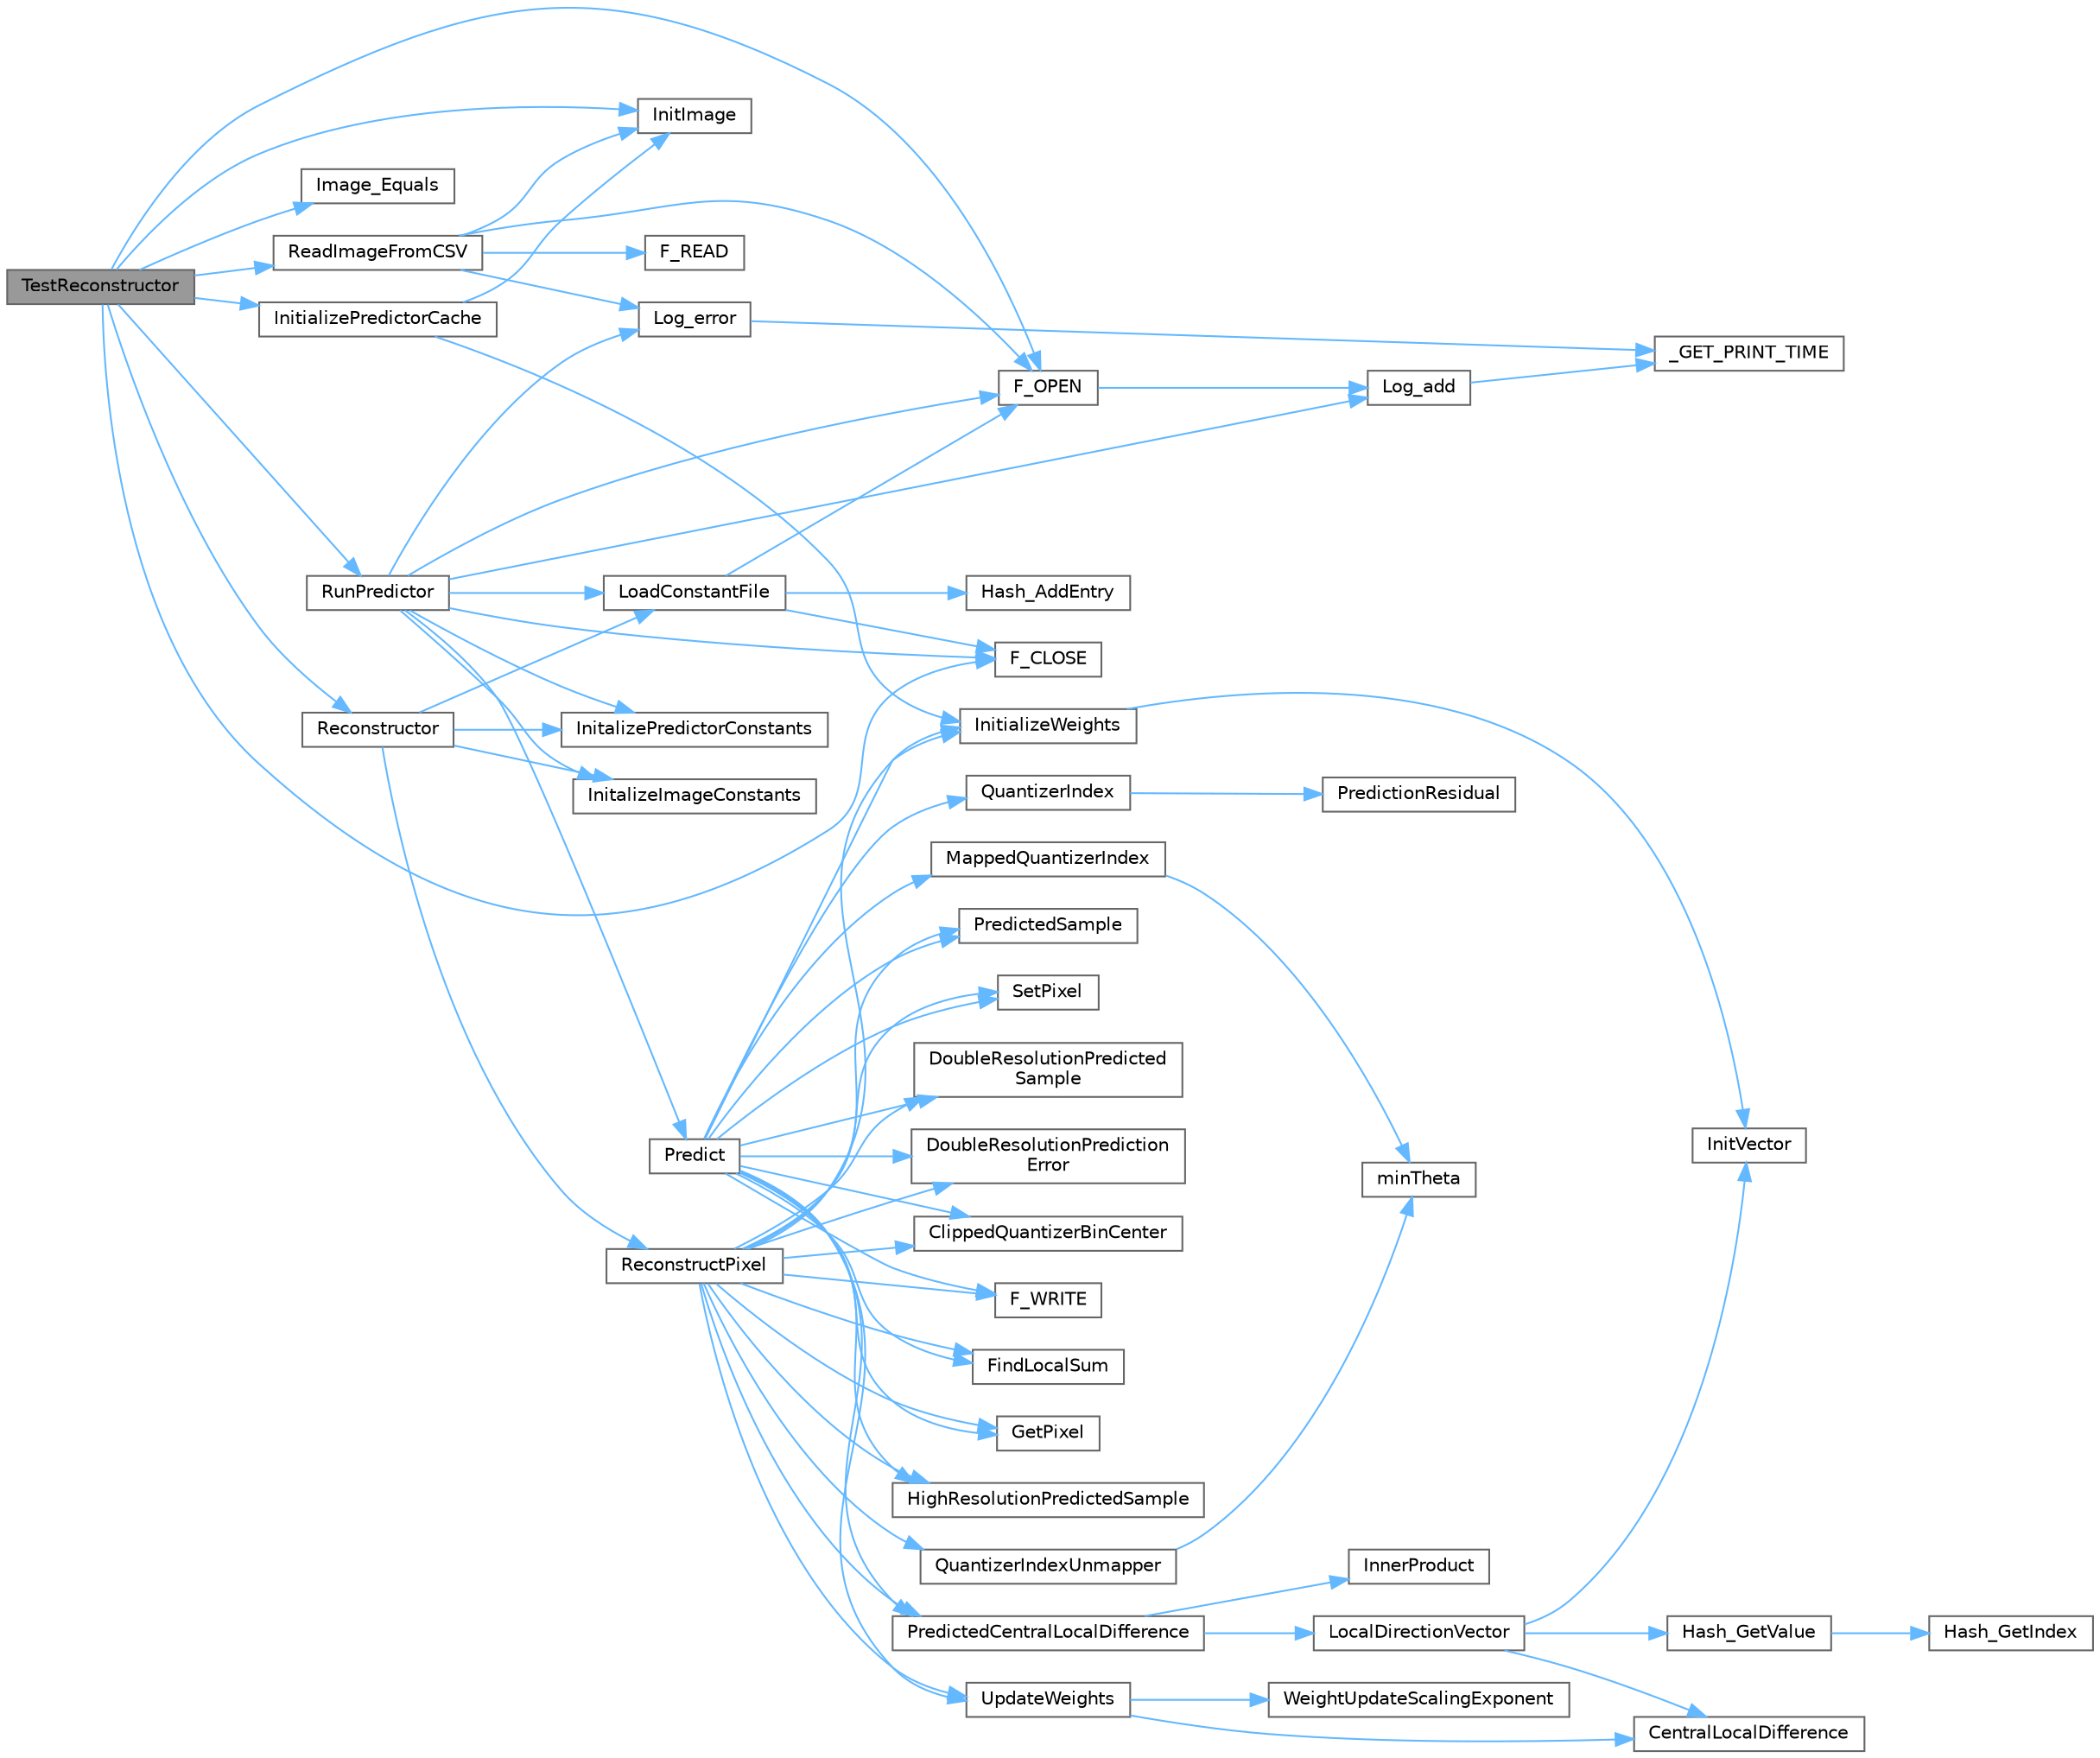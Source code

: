 digraph "TestReconstructor"
{
 // LATEX_PDF_SIZE
  bgcolor="transparent";
  edge [fontname=Helvetica,fontsize=10,labelfontname=Helvetica,labelfontsize=10];
  node [fontname=Helvetica,fontsize=10,shape=box,height=0.2,width=0.4];
  rankdir="LR";
  Node1 [id="Node000001",label="TestReconstructor",height=0.2,width=0.4,color="gray40", fillcolor="grey60", style="filled", fontcolor="black",tooltip=" "];
  Node1 -> Node2 [id="edge143_Node000001_Node000002",color="steelblue1",style="solid",tooltip=" "];
  Node2 [id="Node000002",label="F_CLOSE",height=0.2,width=0.4,color="grey40", fillcolor="white", style="filled",URL="$d9/da2/file___i_o_8c.html#ad62e6a72675aa7b389460e97f4e6d998",tooltip=" "];
  Node1 -> Node3 [id="edge144_Node000001_Node000003",color="steelblue1",style="solid",tooltip=" "];
  Node3 [id="Node000003",label="F_OPEN",height=0.2,width=0.4,color="grey40", fillcolor="white", style="filled",URL="$d9/da2/file___i_o_8c.html#a05d25080a4592a86386f6d0d3d48496c",tooltip=" "];
  Node3 -> Node4 [id="edge145_Node000003_Node000004",color="steelblue1",style="solid",tooltip=" "];
  Node4 [id="Node000004",label="Log_add",height=0.2,width=0.4,color="grey40", fillcolor="white", style="filled",URL="$d7/d02/logs_8c.html#a61353ebf0328d8bd1f61f224305e64bb",tooltip=" "];
  Node4 -> Node5 [id="edge146_Node000004_Node000005",color="steelblue1",style="solid",tooltip=" "];
  Node5 [id="Node000005",label="_GET_PRINT_TIME",height=0.2,width=0.4,color="grey40", fillcolor="white", style="filled",URL="$d7/d02/logs_8c.html#a89eb41300c751659cb27ad5955449bdc",tooltip=" "];
  Node1 -> Node6 [id="edge147_Node000001_Node000006",color="steelblue1",style="solid",tooltip=" "];
  Node6 [id="Node000006",label="Image_Equals",height=0.2,width=0.4,color="grey40", fillcolor="white", style="filled",URL="$d3/d10/image_8c.html#a1aeeb4864b63110b92099384a7a21fa8",tooltip=" "];
  Node1 -> Node7 [id="edge148_Node000001_Node000007",color="steelblue1",style="solid",tooltip=" "];
  Node7 [id="Node000007",label="InitializePredictorCache",height=0.2,width=0.4,color="grey40", fillcolor="white", style="filled",URL="$dc/d99/cache__predictor_8c.html#a596c51dc78ec695dccf12414da82bbf5",tooltip=" "];
  Node7 -> Node8 [id="edge149_Node000007_Node000008",color="steelblue1",style="solid",tooltip=" "];
  Node8 [id="Node000008",label="InitializeWeights",height=0.2,width=0.4,color="grey40", fillcolor="white", style="filled",URL="$d0/d26/weights_8c.html#adcc753ae7048085817bd2c37b471f739",tooltip=" "];
  Node8 -> Node9 [id="edge150_Node000008_Node000009",color="steelblue1",style="solid",tooltip=" "];
  Node9 [id="Node000009",label="InitVector",height=0.2,width=0.4,color="grey40", fillcolor="white", style="filled",URL="$df/d91/linear__algebra_8c.html#ab9661c8e10293140db24d4b650785939",tooltip=" "];
  Node7 -> Node10 [id="edge151_Node000007_Node000010",color="steelblue1",style="solid",tooltip=" "];
  Node10 [id="Node000010",label="InitImage",height=0.2,width=0.4,color="grey40", fillcolor="white", style="filled",URL="$d3/d10/image_8c.html#a61b8047c5bba5a89979d65847e4103b1",tooltip=" "];
  Node1 -> Node10 [id="edge152_Node000001_Node000010",color="steelblue1",style="solid",tooltip=" "];
  Node1 -> Node11 [id="edge153_Node000001_Node000011",color="steelblue1",style="solid",tooltip=" "];
  Node11 [id="Node000011",label="ReadImageFromCSV",height=0.2,width=0.4,color="grey40", fillcolor="white", style="filled",URL="$df/df6/csv-io_8c.html#aba677341d6fd704867c56e0b5d6f3fc3",tooltip=" "];
  Node11 -> Node3 [id="edge154_Node000011_Node000003",color="steelblue1",style="solid",tooltip=" "];
  Node11 -> Node12 [id="edge155_Node000011_Node000012",color="steelblue1",style="solid",tooltip=" "];
  Node12 [id="Node000012",label="F_READ",height=0.2,width=0.4,color="grey40", fillcolor="white", style="filled",URL="$d9/da2/file___i_o_8c.html#a6d14febd2771048b4a06dd86ea17718d",tooltip=" "];
  Node11 -> Node10 [id="edge156_Node000011_Node000010",color="steelblue1",style="solid",tooltip=" "];
  Node11 -> Node13 [id="edge157_Node000011_Node000013",color="steelblue1",style="solid",tooltip=" "];
  Node13 [id="Node000013",label="Log_error",height=0.2,width=0.4,color="grey40", fillcolor="white", style="filled",URL="$d7/d02/logs_8c.html#ad795690a809192117add6898be812267",tooltip=" "];
  Node13 -> Node5 [id="edge158_Node000013_Node000005",color="steelblue1",style="solid",tooltip=" "];
  Node1 -> Node14 [id="edge159_Node000001_Node000014",color="steelblue1",style="solid",tooltip=" "];
  Node14 [id="Node000014",label="Reconstructor",height=0.2,width=0.4,color="grey40", fillcolor="white", style="filled",URL="$d6/dce/reconstructor_8c.html#ad0d5b55646a3018075f07ae472ddb312",tooltip=" "];
  Node14 -> Node15 [id="edge160_Node000014_Node000015",color="steelblue1",style="solid",tooltip=" "];
  Node15 [id="Node000015",label="InitalizeImageConstants",height=0.2,width=0.4,color="grey40", fillcolor="white", style="filled",URL="$d4/df3/constants_8c.html#af84e7b9bd8c4fa1203b0040adf941d8d",tooltip=" "];
  Node14 -> Node16 [id="edge161_Node000014_Node000016",color="steelblue1",style="solid",tooltip=" "];
  Node16 [id="Node000016",label="InitalizePredictorConstants",height=0.2,width=0.4,color="grey40", fillcolor="white", style="filled",URL="$d4/df3/constants_8c.html#a6acd65af9a2f057ad3f0891038799e5b",tooltip=" "];
  Node14 -> Node17 [id="edge162_Node000014_Node000017",color="steelblue1",style="solid",tooltip=" "];
  Node17 [id="Node000017",label="LoadConstantFile",height=0.2,width=0.4,color="grey40", fillcolor="white", style="filled",URL="$dd/ded/load__constants_8c.html#a5d642038360b72b886a5eb66e3efd14a",tooltip=" "];
  Node17 -> Node2 [id="edge163_Node000017_Node000002",color="steelblue1",style="solid",tooltip=" "];
  Node17 -> Node3 [id="edge164_Node000017_Node000003",color="steelblue1",style="solid",tooltip=" "];
  Node17 -> Node18 [id="edge165_Node000017_Node000018",color="steelblue1",style="solid",tooltip=" "];
  Node18 [id="Node000018",label="Hash_AddEntry",height=0.2,width=0.4,color="grey40", fillcolor="white", style="filled",URL="$d2/daf/hash__table_8c.html#af0c750fb9a54f590b713d6526ed263fc",tooltip=" "];
  Node14 -> Node19 [id="edge166_Node000014_Node000019",color="steelblue1",style="solid",tooltip=" "];
  Node19 [id="Node000019",label="ReconstructPixel",height=0.2,width=0.4,color="grey40", fillcolor="white", style="filled",URL="$d6/dce/reconstructor_8c.html#aeb6c4d18e6fc666235f8ef7464d1ae29",tooltip=" "];
  Node19 -> Node20 [id="edge167_Node000019_Node000020",color="steelblue1",style="solid",tooltip=" "];
  Node20 [id="Node000020",label="ClippedQuantizerBinCenter",height=0.2,width=0.4,color="grey40", fillcolor="white", style="filled",URL="$dc/df1/quantizer_8c.html#a9d745aa249b8a9cde3f83899b563dcc5",tooltip=" "];
  Node19 -> Node21 [id="edge168_Node000019_Node000021",color="steelblue1",style="solid",tooltip=" "];
  Node21 [id="Node000021",label="DoubleResolutionPredicted\lSample",height=0.2,width=0.4,color="grey40", fillcolor="white", style="filled",URL="$d7/d58/sample__representative_8c.html#a6c60474c610dc64773816bc445efeb77",tooltip=" "];
  Node19 -> Node22 [id="edge169_Node000019_Node000022",color="steelblue1",style="solid",tooltip=" "];
  Node22 [id="Node000022",label="DoubleResolutionPrediction\lError",height=0.2,width=0.4,color="grey40", fillcolor="white", style="filled",URL="$d0/d26/weights_8c.html#a286baab1384ff25cf7cf4c2061f15c4c",tooltip=" "];
  Node19 -> Node23 [id="edge170_Node000019_Node000023",color="steelblue1",style="solid",tooltip=" "];
  Node23 [id="Node000023",label="F_WRITE",height=0.2,width=0.4,color="grey40", fillcolor="white", style="filled",URL="$d9/da2/file___i_o_8c.html#a94d988ea4ce93357f56c0191584246a6",tooltip=" "];
  Node19 -> Node24 [id="edge171_Node000019_Node000024",color="steelblue1",style="solid",tooltip=" "];
  Node24 [id="Node000024",label="FindLocalSum",height=0.2,width=0.4,color="grey40", fillcolor="white", style="filled",URL="$db/d31/local__sum_8c.html#a1f0a6a3443597dab4881bb94fbc35f41",tooltip=" "];
  Node19 -> Node25 [id="edge172_Node000019_Node000025",color="steelblue1",style="solid",tooltip=" "];
  Node25 [id="Node000025",label="GetPixel",height=0.2,width=0.4,color="grey40", fillcolor="white", style="filled",URL="$d3/d10/image_8c.html#a78477801fe183cdf32e60df1c92b7320",tooltip=" "];
  Node19 -> Node26 [id="edge173_Node000019_Node000026",color="steelblue1",style="solid",tooltip=" "];
  Node26 [id="Node000026",label="HighResolutionPredictedSample",height=0.2,width=0.4,color="grey40", fillcolor="white", style="filled",URL="$d7/d58/sample__representative_8c.html#a441e8d0fe639d45889aab5b88c4138f4",tooltip=" "];
  Node19 -> Node8 [id="edge174_Node000019_Node000008",color="steelblue1",style="solid",tooltip=" "];
  Node19 -> Node27 [id="edge175_Node000019_Node000027",color="steelblue1",style="solid",tooltip=" "];
  Node27 [id="Node000027",label="PredictedCentralLocalDifference",height=0.2,width=0.4,color="grey40", fillcolor="white", style="filled",URL="$d8/d97/local__differences_8c.html#a36ddae4ef0f34ba3f7402469253bb6b6",tooltip=" "];
  Node27 -> Node28 [id="edge176_Node000027_Node000028",color="steelblue1",style="solid",tooltip=" "];
  Node28 [id="Node000028",label="InnerProduct",height=0.2,width=0.4,color="grey40", fillcolor="white", style="filled",URL="$df/d91/linear__algebra_8c.html#a46ade3794d4b4d5cc1eaf983858507ef",tooltip=" "];
  Node27 -> Node29 [id="edge177_Node000027_Node000029",color="steelblue1",style="solid",tooltip=" "];
  Node29 [id="Node000029",label="LocalDirectionVector",height=0.2,width=0.4,color="grey40", fillcolor="white", style="filled",URL="$d8/d97/local__differences_8c.html#a92b3b535f0c13d4ec28dab8b13713262",tooltip=" "];
  Node29 -> Node30 [id="edge178_Node000029_Node000030",color="steelblue1",style="solid",tooltip=" "];
  Node30 [id="Node000030",label="CentralLocalDifference",height=0.2,width=0.4,color="grey40", fillcolor="white", style="filled",URL="$d8/d97/local__differences_8c.html#a37d2cf3f48b1b2c436f630a2b649cf52",tooltip=" "];
  Node29 -> Node31 [id="edge179_Node000029_Node000031",color="steelblue1",style="solid",tooltip=" "];
  Node31 [id="Node000031",label="Hash_GetValue",height=0.2,width=0.4,color="grey40", fillcolor="white", style="filled",URL="$d2/daf/hash__table_8c.html#a27578c1b5a3ab68d8f144ed86ea72cc2",tooltip=" "];
  Node31 -> Node32 [id="edge180_Node000031_Node000032",color="steelblue1",style="solid",tooltip=" "];
  Node32 [id="Node000032",label="Hash_GetIndex",height=0.2,width=0.4,color="grey40", fillcolor="white", style="filled",URL="$d2/daf/hash__table_8c.html#a7026562de200bd5e9813f101d9eb614b",tooltip=" "];
  Node29 -> Node9 [id="edge181_Node000029_Node000009",color="steelblue1",style="solid",tooltip=" "];
  Node19 -> Node33 [id="edge182_Node000019_Node000033",color="steelblue1",style="solid",tooltip=" "];
  Node33 [id="Node000033",label="PredictedSample",height=0.2,width=0.4,color="grey40", fillcolor="white", style="filled",URL="$d7/d58/sample__representative_8c.html#a14cff7c59ac94b0387e8b95a433521e9",tooltip=" "];
  Node19 -> Node34 [id="edge183_Node000019_Node000034",color="steelblue1",style="solid",tooltip=" "];
  Node34 [id="Node000034",label="QuantizerIndexUnmapper",height=0.2,width=0.4,color="grey40", fillcolor="white", style="filled",URL="$dc/df1/quantizer_8c.html#ae85d34759565d8a3ab498494786c395b",tooltip=" "];
  Node34 -> Node35 [id="edge184_Node000034_Node000035",color="steelblue1",style="solid",tooltip=" "];
  Node35 [id="Node000035",label="minTheta",height=0.2,width=0.4,color="grey40", fillcolor="white", style="filled",URL="$dc/df1/quantizer_8c.html#ae831d86258458d0a68d3d2143db43d19",tooltip=" "];
  Node19 -> Node36 [id="edge185_Node000019_Node000036",color="steelblue1",style="solid",tooltip=" "];
  Node36 [id="Node000036",label="SetPixel",height=0.2,width=0.4,color="grey40", fillcolor="white", style="filled",URL="$d3/d10/image_8c.html#aefaa1253ccc17864ac32b9d685b821d4",tooltip=" "];
  Node19 -> Node37 [id="edge186_Node000019_Node000037",color="steelblue1",style="solid",tooltip=" "];
  Node37 [id="Node000037",label="UpdateWeights",height=0.2,width=0.4,color="grey40", fillcolor="white", style="filled",URL="$d0/d26/weights_8c.html#a805706f7af2f212bc46076319fcec535",tooltip=" "];
  Node37 -> Node30 [id="edge187_Node000037_Node000030",color="steelblue1",style="solid",tooltip=" "];
  Node37 -> Node38 [id="edge188_Node000037_Node000038",color="steelblue1",style="solid",tooltip=" "];
  Node38 [id="Node000038",label="WeightUpdateScalingExponent",height=0.2,width=0.4,color="grey40", fillcolor="white", style="filled",URL="$d0/d26/weights_8c.html#a17984670eb20b6ea122fb1e90a50dc75",tooltip=" "];
  Node1 -> Node39 [id="edge189_Node000001_Node000039",color="steelblue1",style="solid",tooltip=" "];
  Node39 [id="Node000039",label="RunPredictor",height=0.2,width=0.4,color="grey40", fillcolor="white", style="filled",URL="$db/d25/predictor_8c.html#a4a94804509574a94d896a4164802bcd2",tooltip=" "];
  Node39 -> Node2 [id="edge190_Node000039_Node000002",color="steelblue1",style="solid",tooltip=" "];
  Node39 -> Node3 [id="edge191_Node000039_Node000003",color="steelblue1",style="solid",tooltip=" "];
  Node39 -> Node15 [id="edge192_Node000039_Node000015",color="steelblue1",style="solid",tooltip=" "];
  Node39 -> Node16 [id="edge193_Node000039_Node000016",color="steelblue1",style="solid",tooltip=" "];
  Node39 -> Node17 [id="edge194_Node000039_Node000017",color="steelblue1",style="solid",tooltip=" "];
  Node39 -> Node4 [id="edge195_Node000039_Node000004",color="steelblue1",style="solid",tooltip=" "];
  Node39 -> Node13 [id="edge196_Node000039_Node000013",color="steelblue1",style="solid",tooltip=" "];
  Node39 -> Node40 [id="edge197_Node000039_Node000040",color="steelblue1",style="solid",tooltip=" "];
  Node40 [id="Node000040",label="Predict",height=0.2,width=0.4,color="grey40", fillcolor="white", style="filled",URL="$db/d25/predictor_8c.html#a498daa18fb3529e8fffc3fff08e6bef6",tooltip=" "];
  Node40 -> Node20 [id="edge198_Node000040_Node000020",color="steelblue1",style="solid",tooltip=" "];
  Node40 -> Node21 [id="edge199_Node000040_Node000021",color="steelblue1",style="solid",tooltip=" "];
  Node40 -> Node22 [id="edge200_Node000040_Node000022",color="steelblue1",style="solid",tooltip=" "];
  Node40 -> Node23 [id="edge201_Node000040_Node000023",color="steelblue1",style="solid",tooltip=" "];
  Node40 -> Node24 [id="edge202_Node000040_Node000024",color="steelblue1",style="solid",tooltip=" "];
  Node40 -> Node25 [id="edge203_Node000040_Node000025",color="steelblue1",style="solid",tooltip=" "];
  Node40 -> Node26 [id="edge204_Node000040_Node000026",color="steelblue1",style="solid",tooltip=" "];
  Node40 -> Node8 [id="edge205_Node000040_Node000008",color="steelblue1",style="solid",tooltip=" "];
  Node40 -> Node41 [id="edge206_Node000040_Node000041",color="steelblue1",style="solid",tooltip=" "];
  Node41 [id="Node000041",label="MappedQuantizerIndex",height=0.2,width=0.4,color="grey40", fillcolor="white", style="filled",URL="$dc/df1/quantizer_8c.html#a1f491e0a435427669942c932394d7c1a",tooltip=" "];
  Node41 -> Node35 [id="edge207_Node000041_Node000035",color="steelblue1",style="solid",tooltip=" "];
  Node40 -> Node27 [id="edge208_Node000040_Node000027",color="steelblue1",style="solid",tooltip=" "];
  Node40 -> Node33 [id="edge209_Node000040_Node000033",color="steelblue1",style="solid",tooltip=" "];
  Node40 -> Node42 [id="edge210_Node000040_Node000042",color="steelblue1",style="solid",tooltip=" "];
  Node42 [id="Node000042",label="QuantizerIndex",height=0.2,width=0.4,color="grey40", fillcolor="white", style="filled",URL="$dc/df1/quantizer_8c.html#afa51bec3d5dfdb41078f60b1a7c454ab",tooltip=" "];
  Node42 -> Node43 [id="edge211_Node000042_Node000043",color="steelblue1",style="solid",tooltip=" "];
  Node43 [id="Node000043",label="PredictionResidual",height=0.2,width=0.4,color="grey40", fillcolor="white", style="filled",URL="$dc/df1/quantizer_8c.html#a93be7d02ed2acce98f53818c98ac6cca",tooltip=" "];
  Node40 -> Node36 [id="edge212_Node000040_Node000036",color="steelblue1",style="solid",tooltip=" "];
  Node40 -> Node37 [id="edge213_Node000040_Node000037",color="steelblue1",style="solid",tooltip=" "];
}
